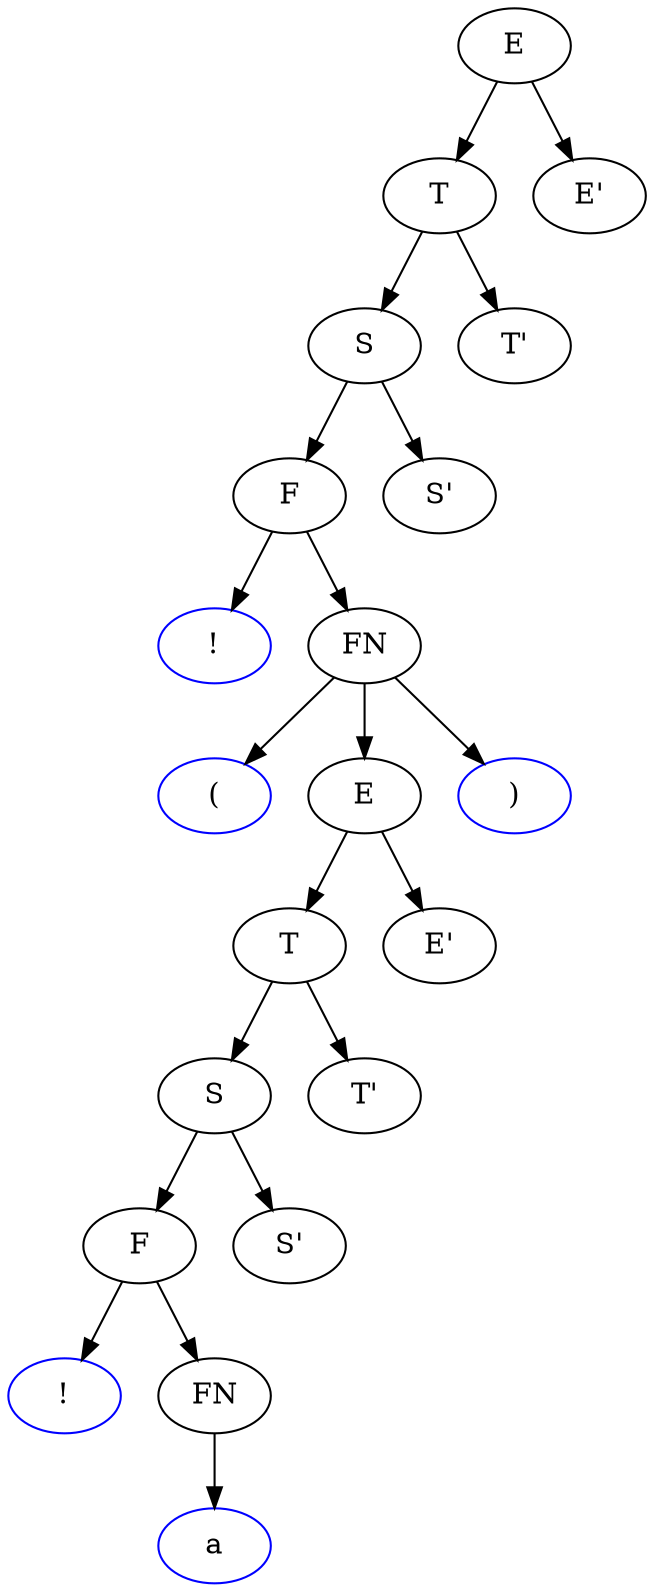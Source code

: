 digraph test {
A0[label="E"]
A0->A1
A1[label="T"]
A1->A2
A2[label="S"]
A2->A3
A3[label="F"]
A3->A4
A4[label="!",color=blue]
A3->A5
A5[label="FN"]
A5->A6
A6[label="(",color=blue]
A5->A7
A7[label="E"]
A7->A8
A8[label="T"]
A8->A9
A9[label="S"]
A9->A10
A10[label="F"]
A10->A11
A11[label="!",color=blue]
A10->A12
A12[label="FN"]
A12->A13
A13[label="a",color=blue]
A9->A14
A14[label="S'"]
A8->A15
A15[label="T'"]
A7->A16
A16[label="E'"]
A5->A17
A17[label=")",color=blue]
A2->A18
A18[label="S'"]
A1->A19
A19[label="T'"]
A0->A20
A20[label="E'"]
}
